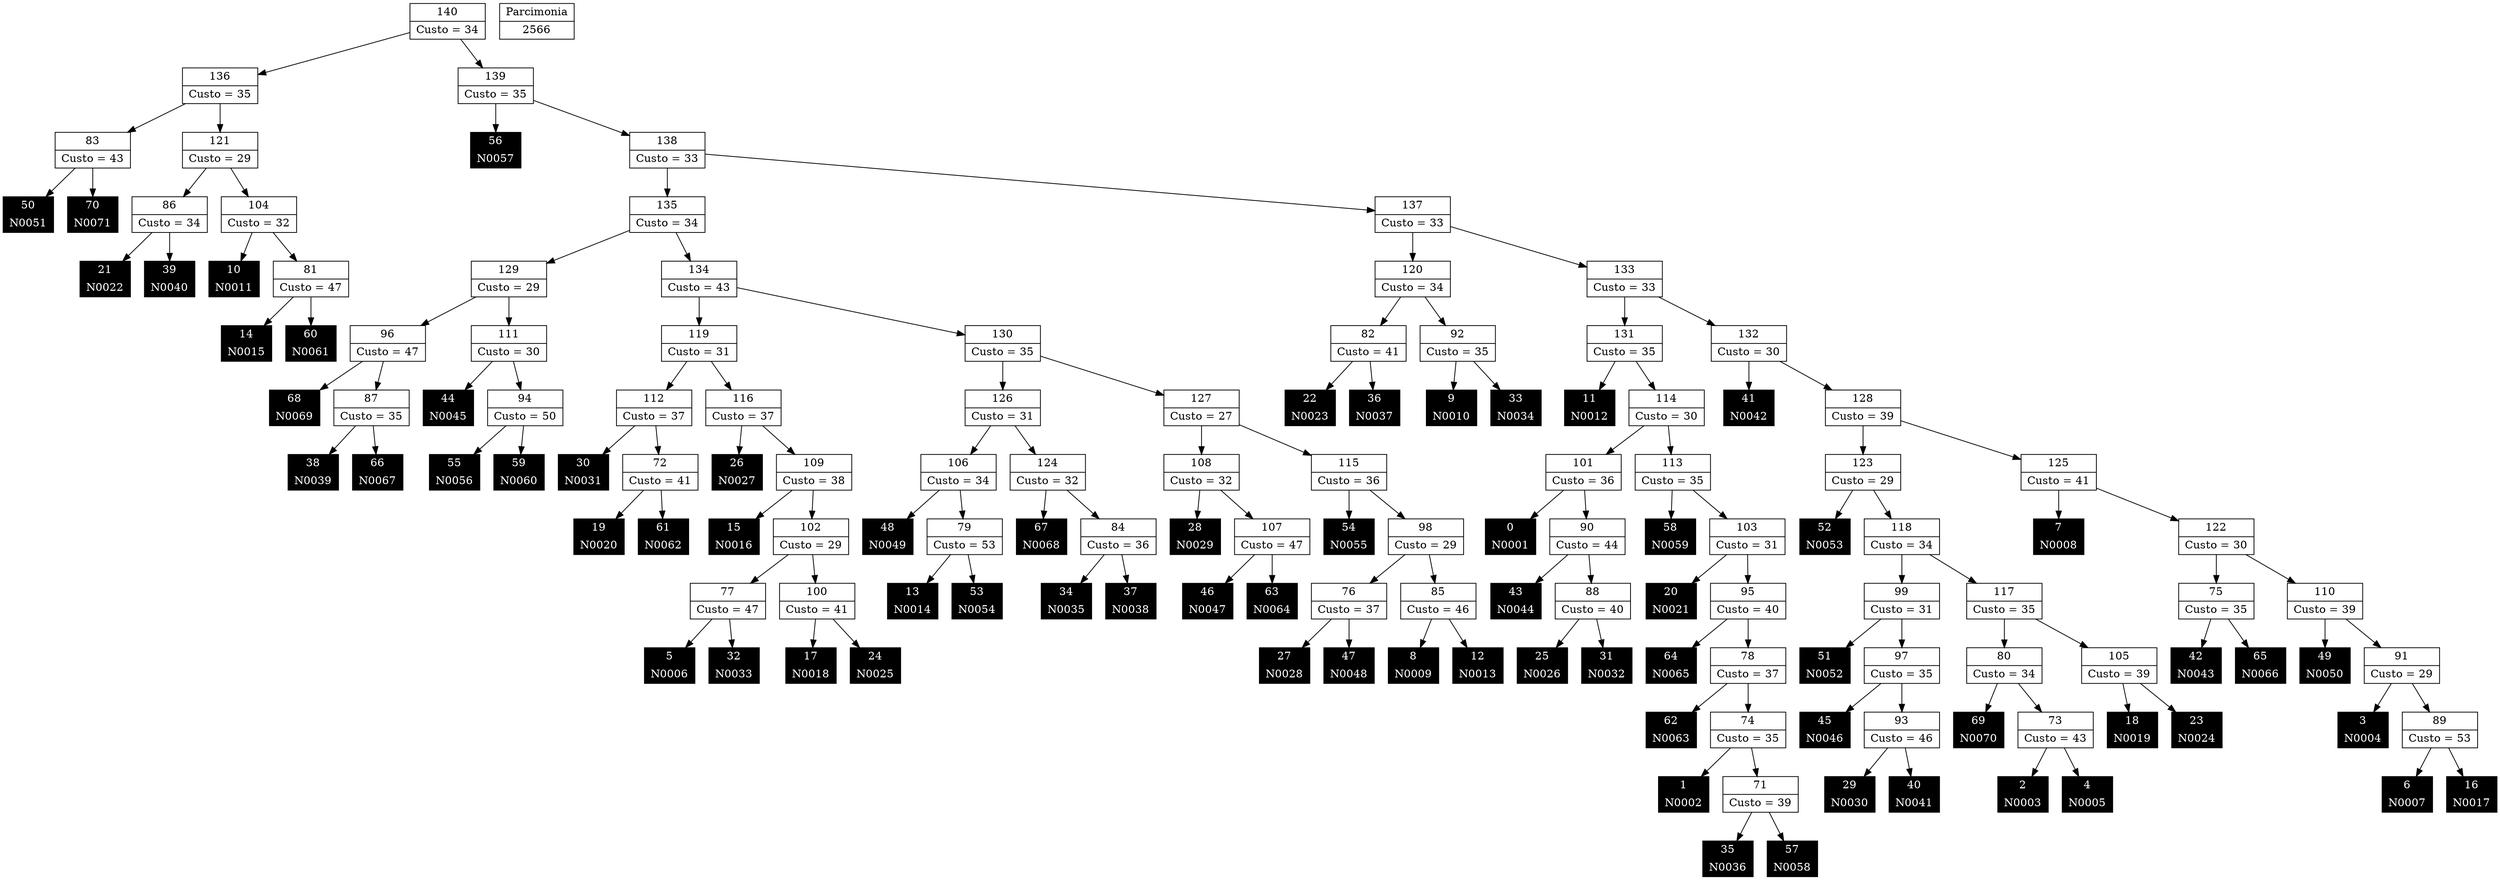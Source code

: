 Digraph G {
0 [shape="record", label="{0 | N0001}",style=filled, color=black, fontcolor=white,fontsize=14, height=0.5]
1 [shape="record", label="{1 | N0002}",style=filled, color=black, fontcolor=white,fontsize=14, height=0.5]
2 [shape="record", label="{2 | N0003}",style=filled, color=black, fontcolor=white,fontsize=14, height=0.5]
3 [shape="record", label="{3 | N0004}",style=filled, color=black, fontcolor=white,fontsize=14, height=0.5]
4 [shape="record", label="{4 | N0005}",style=filled, color=black, fontcolor=white,fontsize=14, height=0.5]
5 [shape="record", label="{5 | N0006}",style=filled, color=black, fontcolor=white,fontsize=14, height=0.5]
6 [shape="record", label="{6 | N0007}",style=filled, color=black, fontcolor=white,fontsize=14, height=0.5]
7 [shape="record", label="{7 | N0008}",style=filled, color=black, fontcolor=white,fontsize=14, height=0.5]
8 [shape="record", label="{8 | N0009}",style=filled, color=black, fontcolor=white,fontsize=14, height=0.5]
9 [shape="record", label="{9 | N0010}",style=filled, color=black, fontcolor=white,fontsize=14, height=0.5]
10 [shape="record", label="{10 | N0011}",style=filled, color=black, fontcolor=white,fontsize=14, height=0.5]
11 [shape="record", label="{11 | N0012}",style=filled, color=black, fontcolor=white,fontsize=14, height=0.5]
12 [shape="record", label="{12 | N0013}",style=filled, color=black, fontcolor=white,fontsize=14, height=0.5]
13 [shape="record", label="{13 | N0014}",style=filled, color=black, fontcolor=white,fontsize=14, height=0.5]
14 [shape="record", label="{14 | N0015}",style=filled, color=black, fontcolor=white,fontsize=14, height=0.5]
15 [shape="record", label="{15 | N0016}",style=filled, color=black, fontcolor=white,fontsize=14, height=0.5]
16 [shape="record", label="{16 | N0017}",style=filled, color=black, fontcolor=white,fontsize=14, height=0.5]
17 [shape="record", label="{17 | N0018}",style=filled, color=black, fontcolor=white,fontsize=14, height=0.5]
18 [shape="record", label="{18 | N0019}",style=filled, color=black, fontcolor=white,fontsize=14, height=0.5]
19 [shape="record", label="{19 | N0020}",style=filled, color=black, fontcolor=white,fontsize=14, height=0.5]
20 [shape="record", label="{20 | N0021}",style=filled, color=black, fontcolor=white,fontsize=14, height=0.5]
21 [shape="record", label="{21 | N0022}",style=filled, color=black, fontcolor=white,fontsize=14, height=0.5]
22 [shape="record", label="{22 | N0023}",style=filled, color=black, fontcolor=white,fontsize=14, height=0.5]
23 [shape="record", label="{23 | N0024}",style=filled, color=black, fontcolor=white,fontsize=14, height=0.5]
24 [shape="record", label="{24 | N0025}",style=filled, color=black, fontcolor=white,fontsize=14, height=0.5]
25 [shape="record", label="{25 | N0026}",style=filled, color=black, fontcolor=white,fontsize=14, height=0.5]
26 [shape="record", label="{26 | N0027}",style=filled, color=black, fontcolor=white,fontsize=14, height=0.5]
27 [shape="record", label="{27 | N0028}",style=filled, color=black, fontcolor=white,fontsize=14, height=0.5]
28 [shape="record", label="{28 | N0029}",style=filled, color=black, fontcolor=white,fontsize=14, height=0.5]
29 [shape="record", label="{29 | N0030}",style=filled, color=black, fontcolor=white,fontsize=14, height=0.5]
30 [shape="record", label="{30 | N0031}",style=filled, color=black, fontcolor=white,fontsize=14, height=0.5]
31 [shape="record", label="{31 | N0032}",style=filled, color=black, fontcolor=white,fontsize=14, height=0.5]
32 [shape="record", label="{32 | N0033}",style=filled, color=black, fontcolor=white,fontsize=14, height=0.5]
33 [shape="record", label="{33 | N0034}",style=filled, color=black, fontcolor=white,fontsize=14, height=0.5]
34 [shape="record", label="{34 | N0035}",style=filled, color=black, fontcolor=white,fontsize=14, height=0.5]
35 [shape="record", label="{35 | N0036}",style=filled, color=black, fontcolor=white,fontsize=14, height=0.5]
36 [shape="record", label="{36 | N0037}",style=filled, color=black, fontcolor=white,fontsize=14, height=0.5]
37 [shape="record", label="{37 | N0038}",style=filled, color=black, fontcolor=white,fontsize=14, height=0.5]
38 [shape="record", label="{38 | N0039}",style=filled, color=black, fontcolor=white,fontsize=14, height=0.5]
39 [shape="record", label="{39 | N0040}",style=filled, color=black, fontcolor=white,fontsize=14, height=0.5]
40 [shape="record", label="{40 | N0041}",style=filled, color=black, fontcolor=white,fontsize=14, height=0.5]
41 [shape="record", label="{41 | N0042}",style=filled, color=black, fontcolor=white,fontsize=14, height=0.5]
42 [shape="record", label="{42 | N0043}",style=filled, color=black, fontcolor=white,fontsize=14, height=0.5]
43 [shape="record", label="{43 | N0044}",style=filled, color=black, fontcolor=white,fontsize=14, height=0.5]
44 [shape="record", label="{44 | N0045}",style=filled, color=black, fontcolor=white,fontsize=14, height=0.5]
45 [shape="record", label="{45 | N0046}",style=filled, color=black, fontcolor=white,fontsize=14, height=0.5]
46 [shape="record", label="{46 | N0047}",style=filled, color=black, fontcolor=white,fontsize=14, height=0.5]
47 [shape="record", label="{47 | N0048}",style=filled, color=black, fontcolor=white,fontsize=14, height=0.5]
48 [shape="record", label="{48 | N0049}",style=filled, color=black, fontcolor=white,fontsize=14, height=0.5]
49 [shape="record", label="{49 | N0050}",style=filled, color=black, fontcolor=white,fontsize=14, height=0.5]
50 [shape="record", label="{50 | N0051}",style=filled, color=black, fontcolor=white,fontsize=14, height=0.5]
51 [shape="record", label="{51 | N0052}",style=filled, color=black, fontcolor=white,fontsize=14, height=0.5]
52 [shape="record", label="{52 | N0053}",style=filled, color=black, fontcolor=white,fontsize=14, height=0.5]
53 [shape="record", label="{53 | N0054}",style=filled, color=black, fontcolor=white,fontsize=14, height=0.5]
54 [shape="record", label="{54 | N0055}",style=filled, color=black, fontcolor=white,fontsize=14, height=0.5]
55 [shape="record", label="{55 | N0056}",style=filled, color=black, fontcolor=white,fontsize=14, height=0.5]
56 [shape="record", label="{56 | N0057}",style=filled, color=black, fontcolor=white,fontsize=14, height=0.5]
57 [shape="record", label="{57 | N0058}",style=filled, color=black, fontcolor=white,fontsize=14, height=0.5]
58 [shape="record", label="{58 | N0059}",style=filled, color=black, fontcolor=white,fontsize=14, height=0.5]
59 [shape="record", label="{59 | N0060}",style=filled, color=black, fontcolor=white,fontsize=14, height=0.5]
60 [shape="record", label="{60 | N0061}",style=filled, color=black, fontcolor=white,fontsize=14, height=0.5]
61 [shape="record", label="{61 | N0062}",style=filled, color=black, fontcolor=white,fontsize=14, height=0.5]
62 [shape="record", label="{62 | N0063}",style=filled, color=black, fontcolor=white,fontsize=14, height=0.5]
63 [shape="record", label="{63 | N0064}",style=filled, color=black, fontcolor=white,fontsize=14, height=0.5]
64 [shape="record", label="{64 | N0065}",style=filled, color=black, fontcolor=white,fontsize=14, height=0.5]
65 [shape="record", label="{65 | N0066}",style=filled, color=black, fontcolor=white,fontsize=14, height=0.5]
66 [shape="record", label="{66 | N0067}",style=filled, color=black, fontcolor=white,fontsize=14, height=0.5]
67 [shape="record", label="{67 | N0068}",style=filled, color=black, fontcolor=white,fontsize=14, height=0.5]
68 [shape="record", label="{68 | N0069}",style=filled, color=black, fontcolor=white,fontsize=14, height=0.5]
69 [shape="record", label="{69 | N0070}",style=filled, color=black, fontcolor=white,fontsize=14, height=0.5]
70 [shape="record", label="{70 | N0071}",style=filled, color=black, fontcolor=white,fontsize=14, height=0.5]
71 [shape="record", label="{71|Custo = 39}"]
72 [shape="record", label="{72|Custo = 41}"]
73 [shape="record", label="{73|Custo = 43}"]
74 [shape="record", label="{74|Custo = 35}"]
75 [shape="record", label="{75|Custo = 35}"]
76 [shape="record", label="{76|Custo = 37}"]
77 [shape="record", label="{77|Custo = 47}"]
78 [shape="record", label="{78|Custo = 37}"]
79 [shape="record", label="{79|Custo = 53}"]
80 [shape="record", label="{80|Custo = 34}"]
81 [shape="record", label="{81|Custo = 47}"]
82 [shape="record", label="{82|Custo = 41}"]
83 [shape="record", label="{83|Custo = 43}"]
84 [shape="record", label="{84|Custo = 36}"]
85 [shape="record", label="{85|Custo = 46}"]
86 [shape="record", label="{86|Custo = 34}"]
87 [shape="record", label="{87|Custo = 35}"]
88 [shape="record", label="{88|Custo = 40}"]
89 [shape="record", label="{89|Custo = 53}"]
90 [shape="record", label="{90|Custo = 44}"]
91 [shape="record", label="{91|Custo = 29}"]
92 [shape="record", label="{92|Custo = 35}"]
93 [shape="record", label="{93|Custo = 46}"]
94 [shape="record", label="{94|Custo = 50}"]
95 [shape="record", label="{95|Custo = 40}"]
96 [shape="record", label="{96|Custo = 47}"]
97 [shape="record", label="{97|Custo = 35}"]
98 [shape="record", label="{98|Custo = 29}"]
99 [shape="record", label="{99|Custo = 31}"]
100 [shape="record", label="{100|Custo = 41}"]
101 [shape="record", label="{101|Custo = 36}"]
102 [shape="record", label="{102|Custo = 29}"]
103 [shape="record", label="{103|Custo = 31}"]
104 [shape="record", label="{104|Custo = 32}"]
105 [shape="record", label="{105|Custo = 39}"]
106 [shape="record", label="{106|Custo = 34}"]
107 [shape="record", label="{107|Custo = 47}"]
108 [shape="record", label="{108|Custo = 32}"]
109 [shape="record", label="{109|Custo = 38}"]
110 [shape="record", label="{110|Custo = 39}"]
111 [shape="record", label="{111|Custo = 30}"]
112 [shape="record", label="{112|Custo = 37}"]
113 [shape="record", label="{113|Custo = 35}"]
114 [shape="record", label="{114|Custo = 30}"]
115 [shape="record", label="{115|Custo = 36}"]
116 [shape="record", label="{116|Custo = 37}"]
117 [shape="record", label="{117|Custo = 35}"]
118 [shape="record", label="{118|Custo = 34}"]
119 [shape="record", label="{119|Custo = 31}"]
120 [shape="record", label="{120|Custo = 34}"]
121 [shape="record", label="{121|Custo = 29}"]
122 [shape="record", label="{122|Custo = 30}"]
123 [shape="record", label="{123|Custo = 29}"]
124 [shape="record", label="{124|Custo = 32}"]
125 [shape="record", label="{125|Custo = 41}"]
126 [shape="record", label="{126|Custo = 31}"]
127 [shape="record", label="{127|Custo = 27}"]
128 [shape="record", label="{128|Custo = 39}"]
129 [shape="record", label="{129|Custo = 29}"]
130 [shape="record", label="{130|Custo = 35}"]
131 [shape="record", label="{131|Custo = 35}"]
132 [shape="record", label="{132|Custo = 30}"]
133 [shape="record", label="{133|Custo = 33}"]
134 [shape="record", label="{134|Custo = 43}"]
135 [shape="record", label="{135|Custo = 34}"]
136 [shape="record", label="{136|Custo = 35}"]
137 [shape="record", label="{137|Custo = 33}"]
138 [shape="record", label="{138|Custo = 33}"]
139 [shape="record", label="{139|Custo = 35}"]
140 [shape="record", label="{140|Custo = 34}"]

71->57
71->35
72->61
72->19
73->4
73->2
74->71
74->1
75->65
75->42
76->47
76->27
77->32
77->5
78->74
78->62
79->53
79->13
80->73
80->69
81->60
81->14
82->36
82->22
83->70
83->50
84->37
84->34
85->12
85->8
86->39
86->21
87->66
87->38
88->31
88->25
89->16
89->6
90->88
90->43
91->89
91->3
92->33
92->9
93->40
93->29
94->59
94->55
95->78
95->64
96->87
96->68
97->93
97->45
98->85
98->76
99->97
99->51
100->24
100->17
101->90
101->0
102->100
102->77
103->95
103->20
104->81
104->10
105->23
105->18
106->79
106->48
107->63
107->46
108->107
108->28
109->102
109->15
110->91
110->49
111->94
111->44
112->72
112->30
113->103
113->58
114->113
114->101
115->98
115->54
116->109
116->26
117->105
117->80
118->117
118->99
119->116
119->112
120->92
120->82
121->104
121->86
122->110
122->75
123->118
123->52
124->84
124->67
125->122
125->7
126->124
126->106
127->115
127->108
128->125
128->123
129->111
129->96
130->127
130->126
131->114
131->11
132->128
132->41
133->132
133->131
134->130
134->119
135->134
135->129
136->121
136->83
137->133
137->120
138->137
138->135
139->138
139->56
140->139
140->136

2566 [shape="record", label="{Parcimonia|2566}"]
}